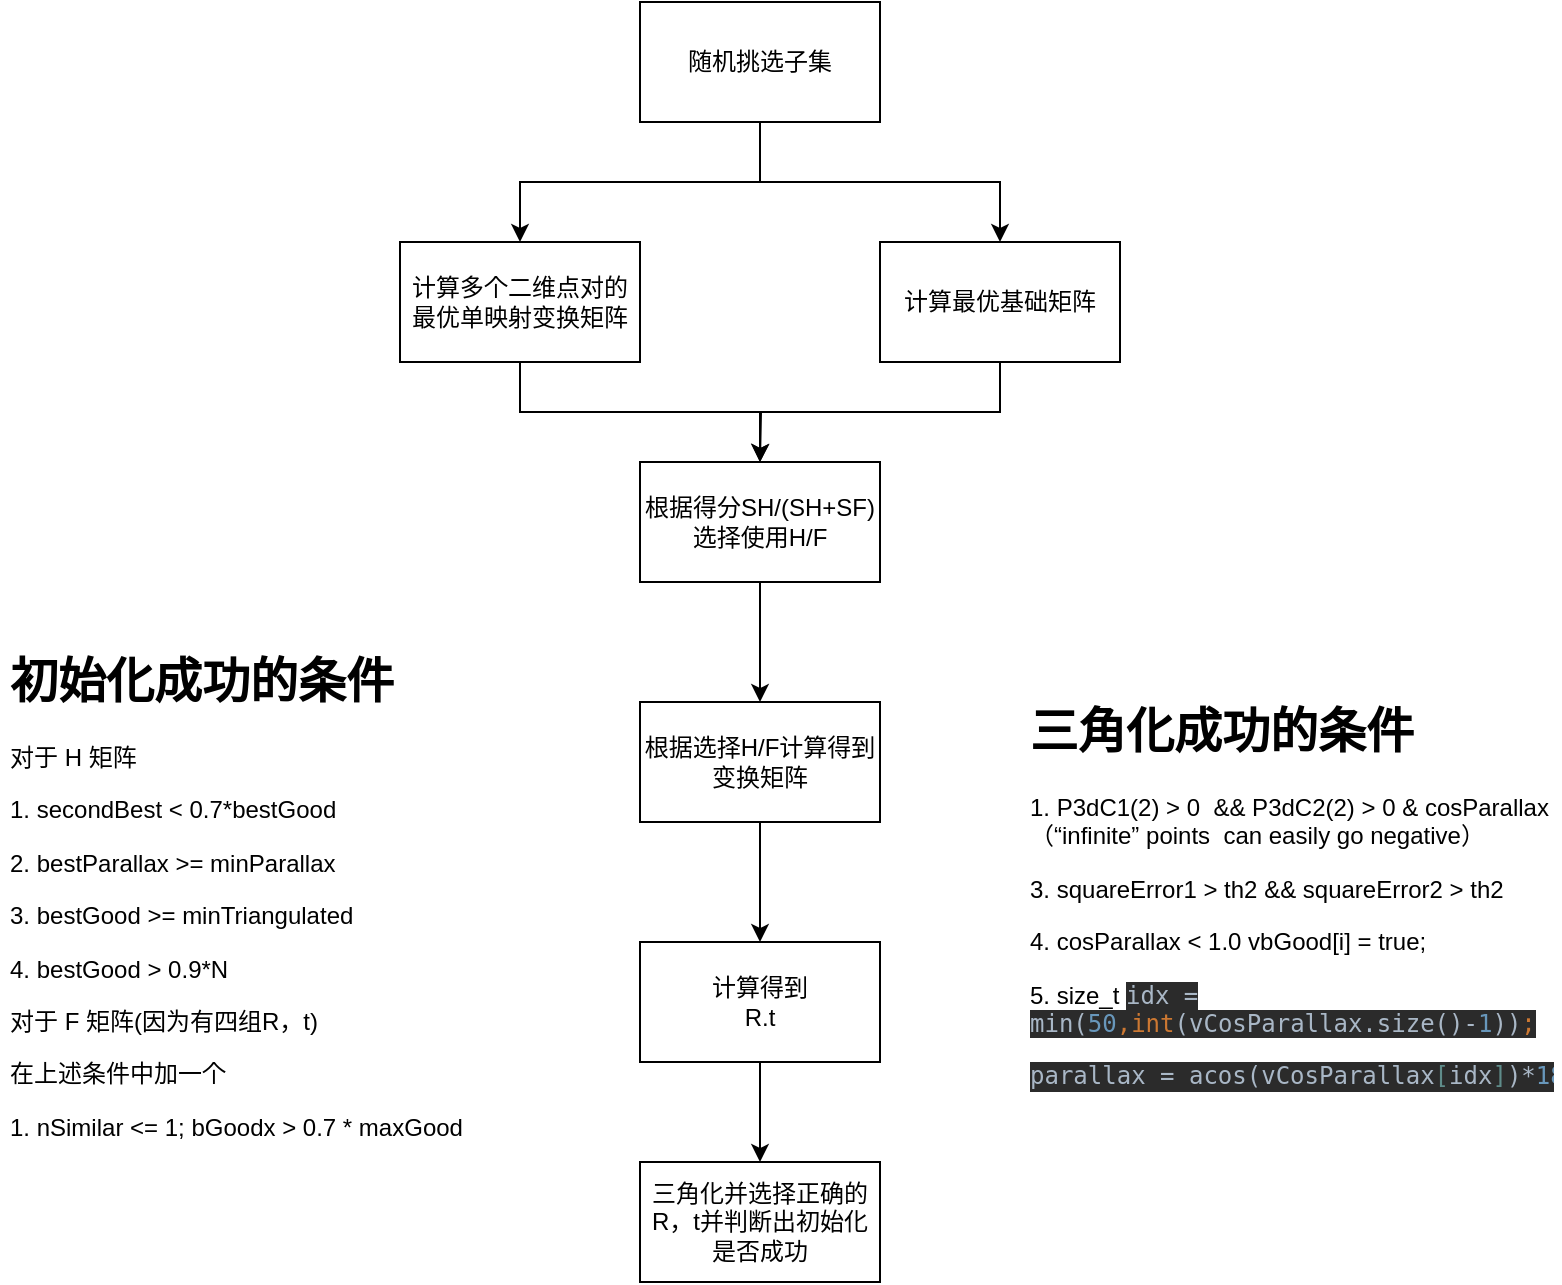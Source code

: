 <mxfile version="21.6.5" type="github">
  <diagram name="第 1 页" id="uBD3MsCTueKJfPrJdjAK">
    <mxGraphModel dx="954" dy="648" grid="1" gridSize="10" guides="1" tooltips="1" connect="1" arrows="1" fold="1" page="1" pageScale="1" pageWidth="827" pageHeight="1169" math="0" shadow="0">
      <root>
        <mxCell id="0" />
        <mxCell id="1" parent="0" />
        <mxCell id="LHo6IyHUVnabZnhnx_xl-9" style="edgeStyle=orthogonalEdgeStyle;rounded=0;orthogonalLoop=1;jettySize=auto;html=1;exitX=0.5;exitY=1;exitDx=0;exitDy=0;entryX=0.5;entryY=0;entryDx=0;entryDy=0;" edge="1" parent="1" source="LHo6IyHUVnabZnhnx_xl-1" target="LHo6IyHUVnabZnhnx_xl-2">
          <mxGeometry relative="1" as="geometry" />
        </mxCell>
        <mxCell id="LHo6IyHUVnabZnhnx_xl-10" style="edgeStyle=orthogonalEdgeStyle;rounded=0;orthogonalLoop=1;jettySize=auto;html=1;exitX=0.5;exitY=1;exitDx=0;exitDy=0;entryX=0.5;entryY=0;entryDx=0;entryDy=0;" edge="1" parent="1" source="LHo6IyHUVnabZnhnx_xl-1" target="LHo6IyHUVnabZnhnx_xl-3">
          <mxGeometry relative="1" as="geometry" />
        </mxCell>
        <mxCell id="LHo6IyHUVnabZnhnx_xl-1" value="随机挑选子集" style="rounded=0;whiteSpace=wrap;html=1;" vertex="1" parent="1">
          <mxGeometry x="360" y="120" width="120" height="60" as="geometry" />
        </mxCell>
        <mxCell id="LHo6IyHUVnabZnhnx_xl-11" style="edgeStyle=orthogonalEdgeStyle;rounded=0;orthogonalLoop=1;jettySize=auto;html=1;exitX=0.5;exitY=1;exitDx=0;exitDy=0;entryX=0.5;entryY=0;entryDx=0;entryDy=0;" edge="1" parent="1" source="LHo6IyHUVnabZnhnx_xl-2" target="LHo6IyHUVnabZnhnx_xl-4">
          <mxGeometry relative="1" as="geometry" />
        </mxCell>
        <mxCell id="LHo6IyHUVnabZnhnx_xl-2" value="计算多个二维点对的最优单映射变换矩阵" style="rounded=0;whiteSpace=wrap;html=1;" vertex="1" parent="1">
          <mxGeometry x="240" y="240" width="120" height="60" as="geometry" />
        </mxCell>
        <mxCell id="LHo6IyHUVnabZnhnx_xl-12" style="edgeStyle=orthogonalEdgeStyle;rounded=0;orthogonalLoop=1;jettySize=auto;html=1;exitX=0.5;exitY=1;exitDx=0;exitDy=0;" edge="1" parent="1" source="LHo6IyHUVnabZnhnx_xl-3">
          <mxGeometry relative="1" as="geometry">
            <mxPoint x="420" y="350" as="targetPoint" />
          </mxGeometry>
        </mxCell>
        <mxCell id="LHo6IyHUVnabZnhnx_xl-3" value="计算最优基础矩阵" style="rounded=0;whiteSpace=wrap;html=1;" vertex="1" parent="1">
          <mxGeometry x="480" y="240" width="120" height="60" as="geometry" />
        </mxCell>
        <mxCell id="LHo6IyHUVnabZnhnx_xl-13" value="" style="edgeStyle=orthogonalEdgeStyle;rounded=0;orthogonalLoop=1;jettySize=auto;html=1;" edge="1" parent="1" source="LHo6IyHUVnabZnhnx_xl-4" target="LHo6IyHUVnabZnhnx_xl-5">
          <mxGeometry relative="1" as="geometry" />
        </mxCell>
        <mxCell id="LHo6IyHUVnabZnhnx_xl-4" value="根据得分SH/(SH+SF)&lt;br&gt;选择使用H/F" style="rounded=0;whiteSpace=wrap;html=1;" vertex="1" parent="1">
          <mxGeometry x="360" y="350" width="120" height="60" as="geometry" />
        </mxCell>
        <mxCell id="LHo6IyHUVnabZnhnx_xl-14" value="" style="edgeStyle=orthogonalEdgeStyle;rounded=0;orthogonalLoop=1;jettySize=auto;html=1;" edge="1" parent="1" source="LHo6IyHUVnabZnhnx_xl-5" target="LHo6IyHUVnabZnhnx_xl-6">
          <mxGeometry relative="1" as="geometry" />
        </mxCell>
        <mxCell id="LHo6IyHUVnabZnhnx_xl-5" value="根据选择H/F计算得到变换矩阵" style="rounded=0;whiteSpace=wrap;html=1;" vertex="1" parent="1">
          <mxGeometry x="360" y="470" width="120" height="60" as="geometry" />
        </mxCell>
        <mxCell id="LHo6IyHUVnabZnhnx_xl-16" value="" style="edgeStyle=orthogonalEdgeStyle;rounded=0;orthogonalLoop=1;jettySize=auto;html=1;" edge="1" parent="1" source="LHo6IyHUVnabZnhnx_xl-6" target="LHo6IyHUVnabZnhnx_xl-15">
          <mxGeometry relative="1" as="geometry" />
        </mxCell>
        <mxCell id="LHo6IyHUVnabZnhnx_xl-6" value="计算得到&lt;br&gt;R.t" style="rounded=0;whiteSpace=wrap;html=1;" vertex="1" parent="1">
          <mxGeometry x="360" y="590" width="120" height="60" as="geometry" />
        </mxCell>
        <mxCell id="LHo6IyHUVnabZnhnx_xl-15" value="三角化并选择正确的R，t并判断出初始化是否成功" style="rounded=0;whiteSpace=wrap;html=1;" vertex="1" parent="1">
          <mxGeometry x="360" y="700" width="120" height="60" as="geometry" />
        </mxCell>
        <mxCell id="LHo6IyHUVnabZnhnx_xl-18" value="&lt;h1&gt;初始化成功的条件&lt;/h1&gt;&lt;p&gt;对于 H 矩阵&lt;/p&gt;&lt;p&gt;1. secondBest &amp;lt; 0.7*bestGood&lt;/p&gt;&lt;p&gt;2. bestParallax &amp;gt;= minParallax&lt;/p&gt;&lt;p&gt;3. bestGood &amp;gt;= minTriangulated&lt;/p&gt;&lt;p&gt;4. bestGood &amp;gt; 0.9*N&lt;/p&gt;&lt;p style=&quot;border-color: var(--border-color);&quot;&gt;对于 F 矩阵(因为有四组R，t)&lt;/p&gt;&lt;p style=&quot;border-color: var(--border-color);&quot;&gt;在上述条件中加一个&lt;/p&gt;&lt;p style=&quot;border-color: var(--border-color);&quot;&gt;1. nSimilar &amp;lt;= 1; bGoodx &amp;gt; 0.7 * maxGood&lt;/p&gt;&lt;p style=&quot;border-color: var(--border-color);&quot;&gt;&amp;nbsp;&lt;/p&gt;" style="text;html=1;strokeColor=none;fillColor=none;spacing=5;spacingTop=-20;whiteSpace=wrap;overflow=hidden;rounded=0;" vertex="1" parent="1">
          <mxGeometry x="40" y="440" width="260" height="270" as="geometry" />
        </mxCell>
        <mxCell id="LHo6IyHUVnabZnhnx_xl-19" value="&lt;h1&gt;三角化成功的条件&lt;/h1&gt;&lt;p&gt;1. P3dC1(2) &amp;gt; 0&amp;nbsp; &amp;amp;&amp;amp; P3dC2(2) &amp;gt; 0 &amp;amp;&lt;span style=&quot;background-color: initial;&quot;&gt;&amp;nbsp;cosParallax &amp;gt;= 1.0 （“infinite” points&amp;nbsp; can easily go negative）&lt;/span&gt;&lt;/p&gt;&lt;p&gt;3. squareError1 &amp;gt; th2 &amp;amp;&amp;amp; squareError2 &amp;gt; th2&lt;/p&gt;&lt;p&gt;4. cosParallax &amp;lt; 1.0 vbGood[i] = true;&lt;/p&gt;&lt;p&gt;5.&amp;nbsp;size_t &lt;span style=&quot;background-color: rgb(43, 43, 43); color: rgb(169, 183, 198); font-family: &amp;quot;JetBrains Mono&amp;quot;, monospace; font-size: 9pt;&quot;&gt;idx = min(&lt;/span&gt;&lt;span style=&quot;background-color: rgb(43, 43, 43); font-family: &amp;quot;JetBrains Mono&amp;quot;, monospace; font-size: 9pt; color: rgb(104, 151, 187);&quot;&gt;50&lt;/span&gt;&lt;span style=&quot;background-color: rgb(43, 43, 43); font-family: &amp;quot;JetBrains Mono&amp;quot;, monospace; font-size: 9pt; color: rgb(204, 120, 50);&quot;&gt;,int&lt;/span&gt;&lt;span style=&quot;background-color: rgb(43, 43, 43); color: rgb(169, 183, 198); font-family: &amp;quot;JetBrains Mono&amp;quot;, monospace; font-size: 9pt;&quot;&gt;(vCosParallax.size()-&lt;/span&gt;&lt;span style=&quot;background-color: rgb(43, 43, 43); font-family: &amp;quot;JetBrains Mono&amp;quot;, monospace; font-size: 9pt; color: rgb(104, 151, 187);&quot;&gt;1&lt;/span&gt;&lt;span style=&quot;background-color: rgb(43, 43, 43); color: rgb(169, 183, 198); font-family: &amp;quot;JetBrains Mono&amp;quot;, monospace; font-size: 9pt;&quot;&gt;))&lt;/span&gt;&lt;span style=&quot;background-color: rgb(43, 43, 43); font-family: &amp;quot;JetBrains Mono&amp;quot;, monospace; font-size: 9pt; color: rgb(204, 120, 50);&quot;&gt;;&lt;/span&gt;&lt;/p&gt;&lt;div style=&quot;background-color:#2b2b2b;color:#a9b7c6;font-family:&#39;JetBrains Mono&#39;,monospace;font-size:9.0pt;&quot;&gt;&lt;pre&gt;parallax = acos(vCosParallax&lt;span style=&quot;color:#5f8c8a;&quot;&gt;[&lt;/span&gt;idx&lt;span style=&quot;color:#5f8c8a;&quot;&gt;]&lt;/span&gt;)*&lt;span style=&quot;color:#6897bb;&quot;&gt;180&lt;/span&gt;/&lt;span style=&quot;color:#908b25;&quot;&gt;CV_PI&lt;/span&gt;&lt;span style=&quot;color:#cc7832;&quot;&gt;;&lt;/span&gt;&lt;/pre&gt;&lt;/div&gt;" style="text;html=1;strokeColor=none;fillColor=none;spacing=5;spacingTop=-20;whiteSpace=wrap;overflow=hidden;rounded=0;" vertex="1" parent="1">
          <mxGeometry x="550" y="465" width="270" height="225" as="geometry" />
        </mxCell>
      </root>
    </mxGraphModel>
  </diagram>
</mxfile>
